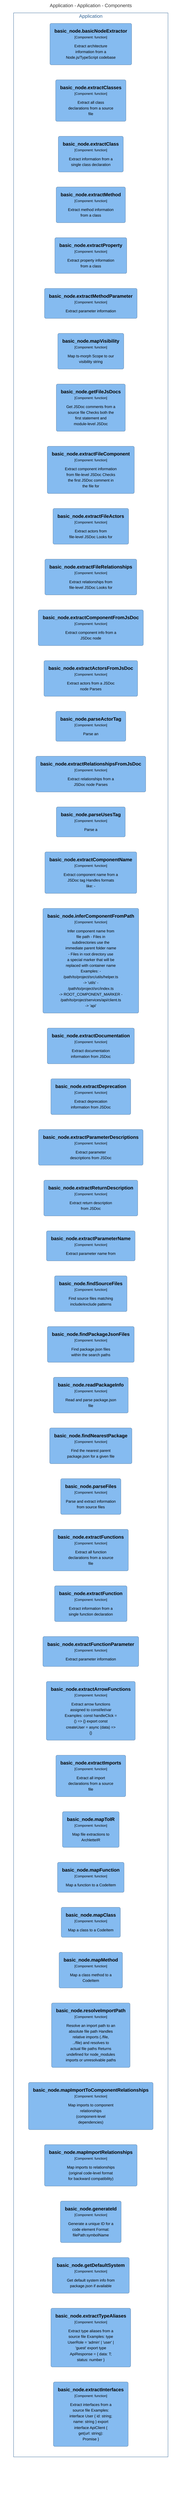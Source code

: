 graph TB
  linkStyle default fill:#ffffff

  subgraph diagram ["Application - Application - Components"]
    style diagram fill:#ffffff,stroke:#ffffff

    subgraph 8 ["Application"]
      style 8 fill:#ffffff,stroke:#2e6295,color:#2e6295

      123("<div style='font-weight: bold'>basic_node.extractClasses</div><div style='font-size: 70%; margin-top: 0px'>[Component: function]</div><div style='font-size: 80%; margin-top:10px'>Extract all class<br />declarations from a source<br />file</div>")
      style 123 fill:#85bbf0,stroke:#5d82a8,color:#000000
      124("<div style='font-weight: bold'>basic_node.extractClass</div><div style='font-size: 70%; margin-top: 0px'>[Component: function]</div><div style='font-size: 80%; margin-top:10px'>Extract information from a<br />single class declaration</div>")
      style 124 fill:#85bbf0,stroke:#5d82a8,color:#000000
      125("<div style='font-weight: bold'>basic_node.extractMethod</div><div style='font-size: 70%; margin-top: 0px'>[Component: function]</div><div style='font-size: 80%; margin-top:10px'>Extract method information<br />from a class</div>")
      style 125 fill:#85bbf0,stroke:#5d82a8,color:#000000
      126("<div style='font-weight: bold'>basic_node.extractProperty</div><div style='font-size: 70%; margin-top: 0px'>[Component: function]</div><div style='font-size: 80%; margin-top:10px'>Extract property information<br />from a class</div>")
      style 126 fill:#85bbf0,stroke:#5d82a8,color:#000000
      127("<div style='font-weight: bold'>basic_node.extractMethodParameter</div><div style='font-size: 70%; margin-top: 0px'>[Component: function]</div><div style='font-size: 80%; margin-top:10px'>Extract parameter information</div>")
      style 127 fill:#85bbf0,stroke:#5d82a8,color:#000000
      128("<div style='font-weight: bold'>basic_node.mapVisibility</div><div style='font-size: 70%; margin-top: 0px'>[Component: function]</div><div style='font-size: 80%; margin-top:10px'>Map ts-morph Scope to our<br />visibility string</div>")
      style 128 fill:#85bbf0,stroke:#5d82a8,color:#000000
      129("<div style='font-weight: bold'>basic_node.getFileJsDocs</div><div style='font-size: 70%; margin-top: 0px'>[Component: function]</div><div style='font-size: 80%; margin-top:10px'>Get JSDoc comments from a<br />source file Checks both the<br />first statement and<br />module-level JSDoc</div>")
      style 129 fill:#85bbf0,stroke:#5d82a8,color:#000000
      130("<div style='font-weight: bold'>basic_node.extractFileComponent</div><div style='font-size: 70%; margin-top: 0px'>[Component: function]</div><div style='font-size: 80%; margin-top:10px'>Extract component information<br />from file-level JSDoc Checks<br />the first JSDoc comment in<br />the file for</div>")
      style 130 fill:#85bbf0,stroke:#5d82a8,color:#000000
      131("<div style='font-weight: bold'>basic_node.extractFileActors</div><div style='font-size: 70%; margin-top: 0px'>[Component: function]</div><div style='font-size: 80%; margin-top:10px'>Extract actors from<br />file-level JSDoc Looks for</div>")
      style 131 fill:#85bbf0,stroke:#5d82a8,color:#000000
      132("<div style='font-weight: bold'>basic_node.extractFileRelationships</div><div style='font-size: 70%; margin-top: 0px'>[Component: function]</div><div style='font-size: 80%; margin-top:10px'>Extract relationships from<br />file-level JSDoc Looks for</div>")
      style 132 fill:#85bbf0,stroke:#5d82a8,color:#000000
      133("<div style='font-weight: bold'>basic_node.extractComponentFromJsDoc</div><div style='font-size: 70%; margin-top: 0px'>[Component: function]</div><div style='font-size: 80%; margin-top:10px'>Extract component info from a<br />JSDoc node</div>")
      style 133 fill:#85bbf0,stroke:#5d82a8,color:#000000
      134("<div style='font-weight: bold'>basic_node.extractActorsFromJsDoc</div><div style='font-size: 70%; margin-top: 0px'>[Component: function]</div><div style='font-size: 80%; margin-top:10px'>Extract actors from a JSDoc<br />node Parses</div>")
      style 134 fill:#85bbf0,stroke:#5d82a8,color:#000000
      135("<div style='font-weight: bold'>basic_node.parseActorTag</div><div style='font-size: 70%; margin-top: 0px'>[Component: function]</div><div style='font-size: 80%; margin-top:10px'>Parse an</div>")
      style 135 fill:#85bbf0,stroke:#5d82a8,color:#000000
      136("<div style='font-weight: bold'>basic_node.extractRelationshipsFromJsDoc</div><div style='font-size: 70%; margin-top: 0px'>[Component: function]</div><div style='font-size: 80%; margin-top:10px'>Extract relationships from a<br />JSDoc node Parses</div>")
      style 136 fill:#85bbf0,stroke:#5d82a8,color:#000000
      137("<div style='font-weight: bold'>basic_node.parseUsesTag</div><div style='font-size: 70%; margin-top: 0px'>[Component: function]</div><div style='font-size: 80%; margin-top:10px'>Parse a</div>")
      style 137 fill:#85bbf0,stroke:#5d82a8,color:#000000
      138("<div style='font-weight: bold'>basic_node.extractComponentName</div><div style='font-size: 70%; margin-top: 0px'>[Component: function]</div><div style='font-size: 80%; margin-top:10px'>Extract component name from a<br />JSDoc tag Handles formats<br />like: -</div>")
      style 138 fill:#85bbf0,stroke:#5d82a8,color:#000000
      139("<div style='font-weight: bold'>basic_node.inferComponentFromPath</div><div style='font-size: 70%; margin-top: 0px'>[Component: function]</div><div style='font-size: 80%; margin-top:10px'>Infer component name from<br />file path - Files in<br />subdirectories use the<br />immediate parent folder name<br />- Files in root directory use<br />a special marker that will be<br />replaced with container name<br />Examples: -<br />/path/to/project/src/utils/helper.ts<br />-> 'utils' -<br />/path/to/project/src/index.ts<br />-> ROOT_COMPONENT_MARKER -<br />/path/to/project/services/api/client.ts<br />-> 'api'</div>")
      style 139 fill:#85bbf0,stroke:#5d82a8,color:#000000
      140("<div style='font-weight: bold'>basic_node.extractDocumentation</div><div style='font-size: 70%; margin-top: 0px'>[Component: function]</div><div style='font-size: 80%; margin-top:10px'>Extract documentation<br />information from JSDoc</div>")
      style 140 fill:#85bbf0,stroke:#5d82a8,color:#000000
      141("<div style='font-weight: bold'>basic_node.extractDeprecation</div><div style='font-size: 70%; margin-top: 0px'>[Component: function]</div><div style='font-size: 80%; margin-top:10px'>Extract deprecation<br />information from JSDoc</div>")
      style 141 fill:#85bbf0,stroke:#5d82a8,color:#000000
      142("<div style='font-weight: bold'>basic_node.extractParameterDescriptions</div><div style='font-size: 70%; margin-top: 0px'>[Component: function]</div><div style='font-size: 80%; margin-top:10px'>Extract parameter<br />descriptions from JSDoc</div>")
      style 142 fill:#85bbf0,stroke:#5d82a8,color:#000000
      143("<div style='font-weight: bold'>basic_node.extractReturnDescription</div><div style='font-size: 70%; margin-top: 0px'>[Component: function]</div><div style='font-size: 80%; margin-top:10px'>Extract return description<br />from JSDoc</div>")
      style 143 fill:#85bbf0,stroke:#5d82a8,color:#000000
      144("<div style='font-weight: bold'>basic_node.extractParameterName</div><div style='font-size: 70%; margin-top: 0px'>[Component: function]</div><div style='font-size: 80%; margin-top:10px'>Extract parameter name from</div>")
      style 144 fill:#85bbf0,stroke:#5d82a8,color:#000000
      145("<div style='font-weight: bold'>basic_node.findSourceFiles</div><div style='font-size: 70%; margin-top: 0px'>[Component: function]</div><div style='font-size: 80%; margin-top:10px'>Find source files matching<br />include/exclude patterns</div>")
      style 145 fill:#85bbf0,stroke:#5d82a8,color:#000000
      146("<div style='font-weight: bold'>basic_node.findPackageJsonFiles</div><div style='font-size: 70%; margin-top: 0px'>[Component: function]</div><div style='font-size: 80%; margin-top:10px'>Find package.json files<br />within the search paths</div>")
      style 146 fill:#85bbf0,stroke:#5d82a8,color:#000000
      147("<div style='font-weight: bold'>basic_node.readPackageInfo</div><div style='font-size: 70%; margin-top: 0px'>[Component: function]</div><div style='font-size: 80%; margin-top:10px'>Read and parse package.json<br />file</div>")
      style 147 fill:#85bbf0,stroke:#5d82a8,color:#000000
      148("<div style='font-weight: bold'>basic_node.findNearestPackage</div><div style='font-size: 70%; margin-top: 0px'>[Component: function]</div><div style='font-size: 80%; margin-top:10px'>Find the nearest parent<br />package.json for a given file</div>")
      style 148 fill:#85bbf0,stroke:#5d82a8,color:#000000
      149("<div style='font-weight: bold'>basic_node.parseFiles</div><div style='font-size: 70%; margin-top: 0px'>[Component: function]</div><div style='font-size: 80%; margin-top:10px'>Parse and extract information<br />from source files</div>")
      style 149 fill:#85bbf0,stroke:#5d82a8,color:#000000
      150("<div style='font-weight: bold'>basic_node.extractFunctions</div><div style='font-size: 70%; margin-top: 0px'>[Component: function]</div><div style='font-size: 80%; margin-top:10px'>Extract all function<br />declarations from a source<br />file</div>")
      style 150 fill:#85bbf0,stroke:#5d82a8,color:#000000
      151("<div style='font-weight: bold'>basic_node.extractFunction</div><div style='font-size: 70%; margin-top: 0px'>[Component: function]</div><div style='font-size: 80%; margin-top:10px'>Extract information from a<br />single function declaration</div>")
      style 151 fill:#85bbf0,stroke:#5d82a8,color:#000000
      152("<div style='font-weight: bold'>basic_node.extractFunctionParameter</div><div style='font-size: 70%; margin-top: 0px'>[Component: function]</div><div style='font-size: 80%; margin-top:10px'>Extract parameter information</div>")
      style 152 fill:#85bbf0,stroke:#5d82a8,color:#000000
      153("<div style='font-weight: bold'>basic_node.extractArrowFunctions</div><div style='font-size: 70%; margin-top: 0px'>[Component: function]</div><div style='font-size: 80%; margin-top:10px'>Extract arrow functions<br />assigned to const/let/var<br />Examples: const handleClick =<br />() => {} export const<br />createUser = async (data) =><br />{}</div>")
      style 153 fill:#85bbf0,stroke:#5d82a8,color:#000000
      154("<div style='font-weight: bold'>basic_node.extractImports</div><div style='font-size: 70%; margin-top: 0px'>[Component: function]</div><div style='font-size: 80%; margin-top:10px'>Extract all import<br />declarations from a source<br />file</div>")
      style 154 fill:#85bbf0,stroke:#5d82a8,color:#000000
      155("<div style='font-weight: bold'>basic_node.mapToIR</div><div style='font-size: 70%; margin-top: 0px'>[Component: function]</div><div style='font-size: 80%; margin-top:10px'>Map file extractions to<br />ArchletteIR</div>")
      style 155 fill:#85bbf0,stroke:#5d82a8,color:#000000
      156("<div style='font-weight: bold'>basic_node.mapFunction</div><div style='font-size: 70%; margin-top: 0px'>[Component: function]</div><div style='font-size: 80%; margin-top:10px'>Map a function to a CodeItem</div>")
      style 156 fill:#85bbf0,stroke:#5d82a8,color:#000000
      157("<div style='font-weight: bold'>basic_node.mapClass</div><div style='font-size: 70%; margin-top: 0px'>[Component: function]</div><div style='font-size: 80%; margin-top:10px'>Map a class to a CodeItem</div>")
      style 157 fill:#85bbf0,stroke:#5d82a8,color:#000000
      158("<div style='font-weight: bold'>basic_node.mapMethod</div><div style='font-size: 70%; margin-top: 0px'>[Component: function]</div><div style='font-size: 80%; margin-top:10px'>Map a class method to a<br />CodeItem</div>")
      style 158 fill:#85bbf0,stroke:#5d82a8,color:#000000
      159("<div style='font-weight: bold'>basic_node.resolveImportPath</div><div style='font-size: 70%; margin-top: 0px'>[Component: function]</div><div style='font-size: 80%; margin-top:10px'>Resolve an import path to an<br />absolute file path Handles<br />relative imports (./file,<br />../file) and resolves to<br />actual file paths Returns<br />undefined for node_modules<br />imports or unresolvable paths</div>")
      style 159 fill:#85bbf0,stroke:#5d82a8,color:#000000
      160("<div style='font-weight: bold'>basic_node.mapImportToComponentRelationships</div><div style='font-size: 70%; margin-top: 0px'>[Component: function]</div><div style='font-size: 80%; margin-top:10px'>Map imports to component<br />relationships<br />(component-level<br />dependencies)</div>")
      style 160 fill:#85bbf0,stroke:#5d82a8,color:#000000
      161("<div style='font-weight: bold'>basic_node.mapImportRelationships</div><div style='font-size: 70%; margin-top: 0px'>[Component: function]</div><div style='font-size: 80%; margin-top:10px'>Map imports to relationships<br />(original code-level format<br />for backward compatibility)</div>")
      style 161 fill:#85bbf0,stroke:#5d82a8,color:#000000
      162("<div style='font-weight: bold'>basic_node.generateId</div><div style='font-size: 70%; margin-top: 0px'>[Component: function]</div><div style='font-size: 80%; margin-top:10px'>Generate a unique ID for a<br />code element Format:<br />filePath:symbolName</div>")
      style 162 fill:#85bbf0,stroke:#5d82a8,color:#000000
      163("<div style='font-weight: bold'>basic_node.getDefaultSystem</div><div style='font-size: 70%; margin-top: 0px'>[Component: function]</div><div style='font-size: 80%; margin-top:10px'>Get default system info from<br />package.json if available</div>")
      style 163 fill:#85bbf0,stroke:#5d82a8,color:#000000
      164("<div style='font-weight: bold'>basic_node.extractTypeAliases</div><div style='font-size: 70%; margin-top: 0px'>[Component: function]</div><div style='font-size: 80%; margin-top:10px'>Extract type aliases from a<br />source file Examples: type<br />UserRole = 'admin' | 'user' |<br />'guest' export type<br />ApiResponse<T> = { data: T;<br />status: number }</div>")
      style 164 fill:#85bbf0,stroke:#5d82a8,color:#000000
      165("<div style='font-weight: bold'>basic_node.extractInterfaces</div><div style='font-size: 70%; margin-top: 0px'>[Component: function]</div><div style='font-size: 80%; margin-top:10px'>Extract interfaces from a<br />source file Examples:<br />interface User { id: string;<br />name: string } export<br />interface ApiClient {<br />get<T>(url: string):<br />Promise<T> }</div>")
      style 165 fill:#85bbf0,stroke:#5d82a8,color:#000000
      82("<div style='font-weight: bold'>basic_node.basicNodeExtractor</div><div style='font-size: 70%; margin-top: 0px'>[Component: function]</div><div style='font-size: 80%; margin-top:10px'>Extract architecture<br />information from a<br />Node.js/TypeScript codebase</div>")
      style 82 fill:#85bbf0,stroke:#5d82a8,color:#000000
    end

  end